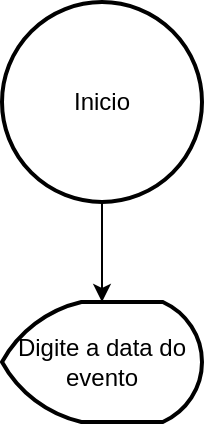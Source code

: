 <mxfile version="20.3.0" type="github">
  <diagram id="qZd9gvMgyBTmiOCs26WO" name="Página-1">
    <mxGraphModel dx="529" dy="1614" grid="1" gridSize="10" guides="1" tooltips="1" connect="1" arrows="1" fold="1" page="1" pageScale="1" pageWidth="827" pageHeight="1169" math="0" shadow="0">
      <root>
        <mxCell id="0" />
        <mxCell id="1" parent="0" />
        <mxCell id="1c2RMLIOtYxCgTmVyBWy-6" value="" style="edgeStyle=orthogonalEdgeStyle;rounded=0;orthogonalLoop=1;jettySize=auto;html=1;" edge="1" parent="1" source="1c2RMLIOtYxCgTmVyBWy-1" target="1c2RMLIOtYxCgTmVyBWy-5">
          <mxGeometry relative="1" as="geometry" />
        </mxCell>
        <mxCell id="1c2RMLIOtYxCgTmVyBWy-1" value="Inicio" style="strokeWidth=2;html=1;shape=mxgraph.flowchart.start_2;whiteSpace=wrap;" vertex="1" parent="1">
          <mxGeometry x="10" y="-1160" width="100" height="100" as="geometry" />
        </mxCell>
        <mxCell id="1c2RMLIOtYxCgTmVyBWy-5" value="Digite a data do evento" style="strokeWidth=2;html=1;shape=mxgraph.flowchart.display;whiteSpace=wrap;" vertex="1" parent="1">
          <mxGeometry x="10" y="-1010" width="100" height="60" as="geometry" />
        </mxCell>
      </root>
    </mxGraphModel>
  </diagram>
</mxfile>
